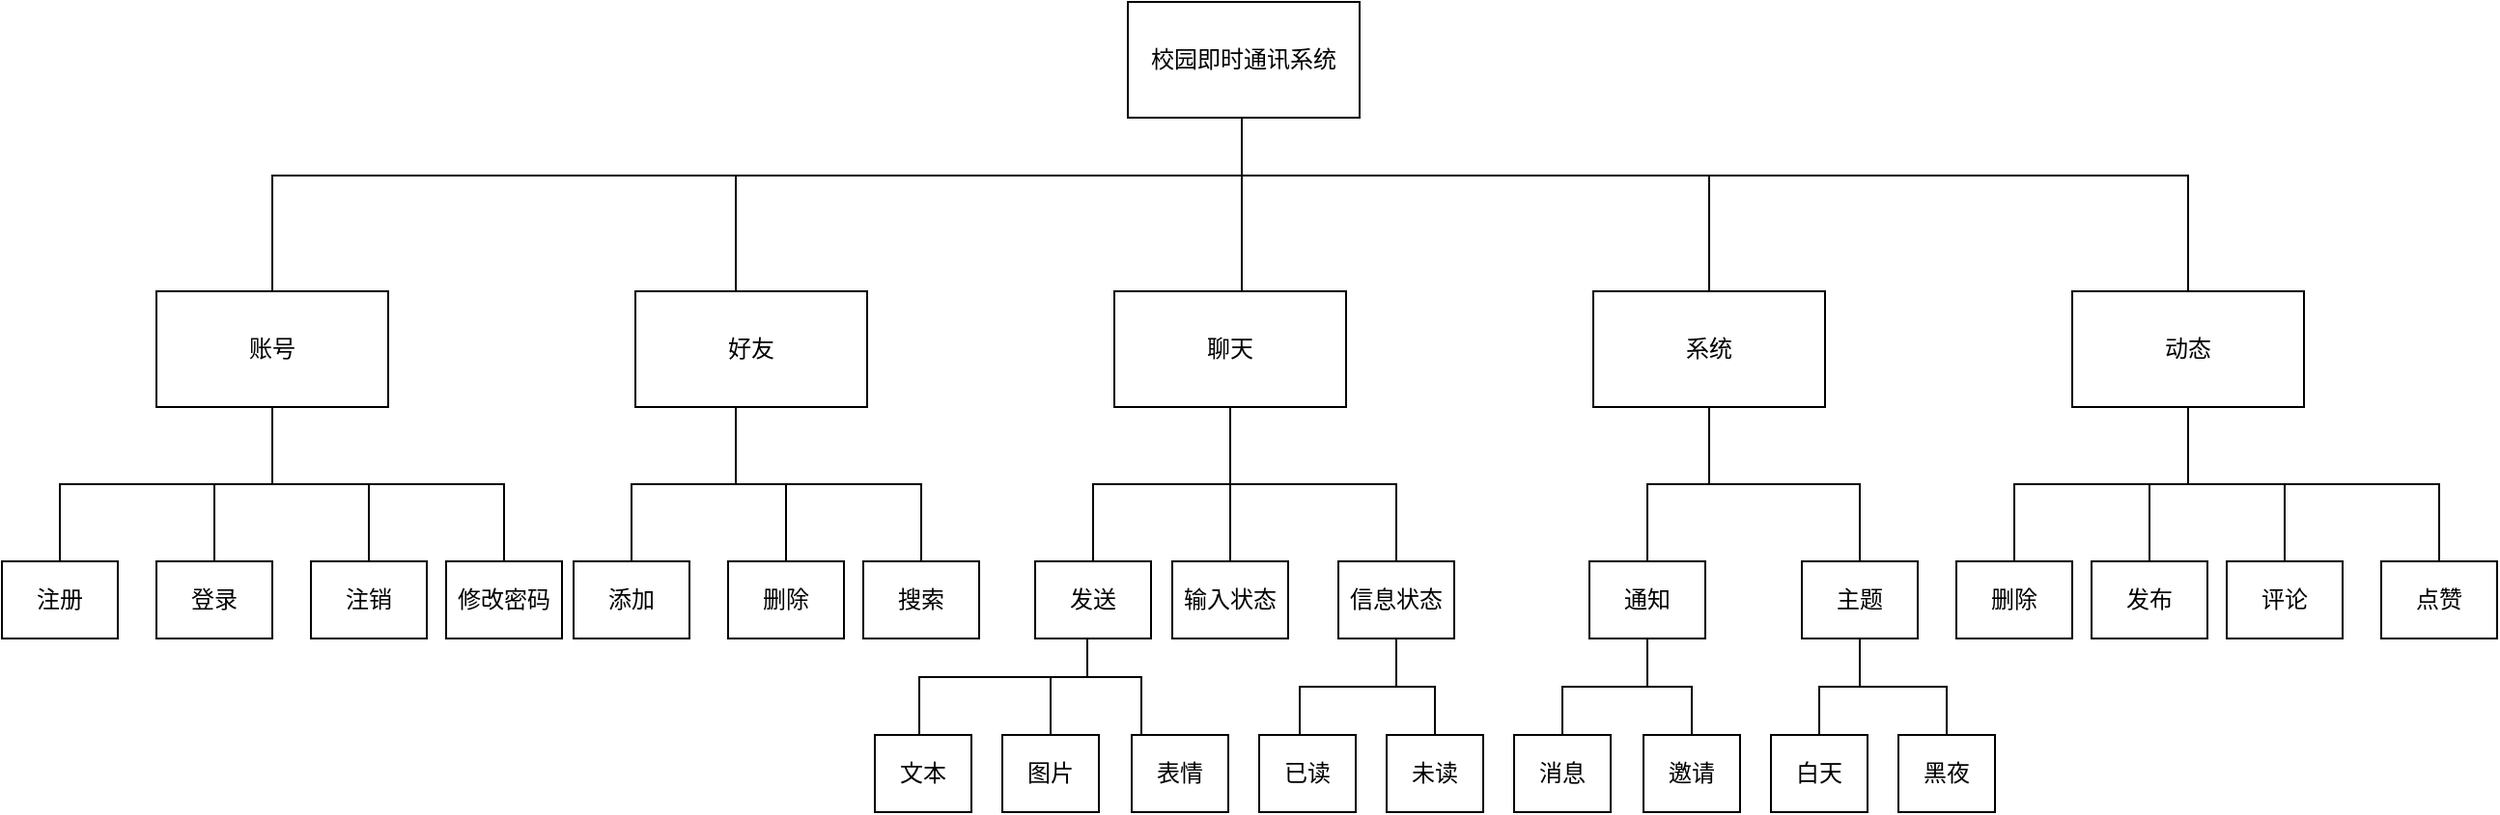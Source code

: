 <mxfile version="21.1.8" type="github">
  <diagram name="第 1 页" id="7n7bSdjgMh7ok8gSC0js">
    <mxGraphModel dx="1713" dy="1098" grid="1" gridSize="10" guides="1" tooltips="1" connect="0" arrows="1" fold="1" page="0" pageScale="1" pageWidth="827" pageHeight="1169" math="0" shadow="0">
      <root>
        <mxCell id="0" />
        <mxCell id="1" parent="0" />
        <mxCell id="n1FAAtHkUNfL_HuKw8F_-42" style="edgeStyle=orthogonalEdgeStyle;rounded=0;orthogonalLoop=1;jettySize=auto;html=1;entryX=0.5;entryY=0;entryDx=0;entryDy=0;strokeColor=default;endArrow=none;endFill=0;" parent="1" source="n1FAAtHkUNfL_HuKw8F_-1" target="n1FAAtHkUNfL_HuKw8F_-4" edge="1">
          <mxGeometry relative="1" as="geometry">
            <Array as="points">
              <mxPoint x="400" y="40" />
              <mxPoint x="138" y="40" />
              <mxPoint x="138" y="100" />
            </Array>
          </mxGeometry>
        </mxCell>
        <mxCell id="n1FAAtHkUNfL_HuKw8F_-43" style="edgeStyle=orthogonalEdgeStyle;rounded=0;orthogonalLoop=1;jettySize=auto;html=1;entryX=0.5;entryY=0;entryDx=0;entryDy=0;strokeColor=default;endArrow=none;endFill=0;" parent="1" source="n1FAAtHkUNfL_HuKw8F_-1" target="n1FAAtHkUNfL_HuKw8F_-5" edge="1">
          <mxGeometry relative="1" as="geometry">
            <Array as="points">
              <mxPoint x="400" y="100" />
            </Array>
          </mxGeometry>
        </mxCell>
        <mxCell id="n1FAAtHkUNfL_HuKw8F_-45" style="edgeStyle=orthogonalEdgeStyle;rounded=0;orthogonalLoop=1;jettySize=auto;html=1;strokeColor=default;endArrow=none;endFill=0;" parent="1" source="n1FAAtHkUNfL_HuKw8F_-1" target="n1FAAtHkUNfL_HuKw8F_-7" edge="1">
          <mxGeometry relative="1" as="geometry">
            <Array as="points">
              <mxPoint x="400" y="40" />
              <mxPoint x="890" y="40" />
            </Array>
          </mxGeometry>
        </mxCell>
        <mxCell id="n1FAAtHkUNfL_HuKw8F_-46" style="edgeStyle=orthogonalEdgeStyle;rounded=0;orthogonalLoop=1;jettySize=auto;html=1;entryX=0.5;entryY=0;entryDx=0;entryDy=0;strokeColor=default;endArrow=none;endFill=0;" parent="1" source="n1FAAtHkUNfL_HuKw8F_-1" target="n1FAAtHkUNfL_HuKw8F_-3" edge="1">
          <mxGeometry relative="1" as="geometry">
            <Array as="points">
              <mxPoint x="400" y="40" />
              <mxPoint x="-102" y="40" />
            </Array>
          </mxGeometry>
        </mxCell>
        <mxCell id="n1FAAtHkUNfL_HuKw8F_-71" style="edgeStyle=orthogonalEdgeStyle;rounded=0;orthogonalLoop=1;jettySize=auto;html=1;endArrow=none;endFill=0;" parent="1" source="n1FAAtHkUNfL_HuKw8F_-1" target="n1FAAtHkUNfL_HuKw8F_-6" edge="1">
          <mxGeometry relative="1" as="geometry">
            <Array as="points">
              <mxPoint x="400" y="40" />
              <mxPoint x="642" y="40" />
            </Array>
          </mxGeometry>
        </mxCell>
        <mxCell id="n1FAAtHkUNfL_HuKw8F_-1" value="校园即时通讯系统" style="rounded=0;whiteSpace=wrap;html=1;strokeColor=default;" parent="1" vertex="1">
          <mxGeometry x="341" y="-50" width="120" height="60" as="geometry" />
        </mxCell>
        <mxCell id="n1FAAtHkUNfL_HuKw8F_-2" style="edgeStyle=orthogonalEdgeStyle;rounded=0;orthogonalLoop=1;jettySize=auto;html=1;exitX=0.5;exitY=1;exitDx=0;exitDy=0;strokeColor=default;" parent="1" source="n1FAAtHkUNfL_HuKw8F_-1" target="n1FAAtHkUNfL_HuKw8F_-1" edge="1">
          <mxGeometry relative="1" as="geometry" />
        </mxCell>
        <mxCell id="n1FAAtHkUNfL_HuKw8F_-23" style="edgeStyle=orthogonalEdgeStyle;rounded=0;orthogonalLoop=1;jettySize=auto;html=1;strokeColor=default;endArrow=none;endFill=0;" parent="1" source="n1FAAtHkUNfL_HuKw8F_-3" target="n1FAAtHkUNfL_HuKw8F_-8" edge="1">
          <mxGeometry relative="1" as="geometry">
            <Array as="points">
              <mxPoint x="-102" y="200" />
              <mxPoint x="-212" y="200" />
            </Array>
          </mxGeometry>
        </mxCell>
        <mxCell id="n1FAAtHkUNfL_HuKw8F_-24" style="edgeStyle=orthogonalEdgeStyle;rounded=0;orthogonalLoop=1;jettySize=auto;html=1;entryX=0.5;entryY=0;entryDx=0;entryDy=0;strokeColor=default;endArrow=none;endFill=0;" parent="1" source="n1FAAtHkUNfL_HuKw8F_-3" target="n1FAAtHkUNfL_HuKw8F_-9" edge="1">
          <mxGeometry relative="1" as="geometry">
            <Array as="points">
              <mxPoint x="-102" y="200" />
              <mxPoint x="-132" y="200" />
            </Array>
          </mxGeometry>
        </mxCell>
        <mxCell id="n1FAAtHkUNfL_HuKw8F_-25" style="edgeStyle=orthogonalEdgeStyle;rounded=0;orthogonalLoop=1;jettySize=auto;html=1;entryX=0.5;entryY=0;entryDx=0;entryDy=0;strokeColor=default;endArrow=none;endFill=0;" parent="1" source="n1FAAtHkUNfL_HuKw8F_-3" target="n1FAAtHkUNfL_HuKw8F_-10" edge="1">
          <mxGeometry relative="1" as="geometry">
            <Array as="points">
              <mxPoint x="-102" y="200" />
              <mxPoint x="-52" y="200" />
            </Array>
          </mxGeometry>
        </mxCell>
        <mxCell id="n1FAAtHkUNfL_HuKw8F_-26" style="edgeStyle=orthogonalEdgeStyle;rounded=0;orthogonalLoop=1;jettySize=auto;html=1;entryX=0.5;entryY=0;entryDx=0;entryDy=0;strokeColor=default;endArrow=none;endFill=0;" parent="1" source="n1FAAtHkUNfL_HuKw8F_-3" target="n1FAAtHkUNfL_HuKw8F_-11" edge="1">
          <mxGeometry relative="1" as="geometry">
            <Array as="points">
              <mxPoint x="-102" y="200" />
              <mxPoint x="18" y="200" />
            </Array>
          </mxGeometry>
        </mxCell>
        <mxCell id="n1FAAtHkUNfL_HuKw8F_-3" value="账号" style="rounded=0;whiteSpace=wrap;html=1;strokeColor=default;" parent="1" vertex="1">
          <mxGeometry x="-162" y="100" width="120" height="60" as="geometry" />
        </mxCell>
        <mxCell id="n1FAAtHkUNfL_HuKw8F_-27" style="edgeStyle=orthogonalEdgeStyle;rounded=0;orthogonalLoop=1;jettySize=auto;html=1;entryX=0.5;entryY=0;entryDx=0;entryDy=0;strokeColor=default;endArrow=none;endFill=0;" parent="1" source="n1FAAtHkUNfL_HuKw8F_-4" target="n1FAAtHkUNfL_HuKw8F_-12" edge="1">
          <mxGeometry relative="1" as="geometry">
            <Array as="points">
              <mxPoint x="138" y="200" />
              <mxPoint x="84" y="200" />
            </Array>
          </mxGeometry>
        </mxCell>
        <mxCell id="n1FAAtHkUNfL_HuKw8F_-53" style="edgeStyle=orthogonalEdgeStyle;rounded=0;orthogonalLoop=1;jettySize=auto;html=1;strokeColor=default;endArrow=none;endFill=0;" parent="1" source="n1FAAtHkUNfL_HuKw8F_-4" target="n1FAAtHkUNfL_HuKw8F_-13" edge="1">
          <mxGeometry relative="1" as="geometry">
            <Array as="points">
              <mxPoint x="138" y="200" />
              <mxPoint x="164" y="200" />
            </Array>
          </mxGeometry>
        </mxCell>
        <mxCell id="n1FAAtHkUNfL_HuKw8F_-54" style="edgeStyle=orthogonalEdgeStyle;rounded=0;orthogonalLoop=1;jettySize=auto;html=1;strokeColor=default;endArrow=none;endFill=0;" parent="1" source="n1FAAtHkUNfL_HuKw8F_-4" target="n1FAAtHkUNfL_HuKw8F_-14" edge="1">
          <mxGeometry relative="1" as="geometry">
            <Array as="points">
              <mxPoint x="138" y="200" />
              <mxPoint x="234" y="200" />
            </Array>
          </mxGeometry>
        </mxCell>
        <mxCell id="n1FAAtHkUNfL_HuKw8F_-4" value="好友" style="rounded=0;whiteSpace=wrap;html=1;strokeColor=default;" parent="1" vertex="1">
          <mxGeometry x="86" y="100" width="120" height="60" as="geometry" />
        </mxCell>
        <mxCell id="n1FAAtHkUNfL_HuKw8F_-40" style="edgeStyle=orthogonalEdgeStyle;rounded=0;orthogonalLoop=1;jettySize=auto;html=1;entryX=0.5;entryY=0;entryDx=0;entryDy=0;strokeColor=default;endArrow=none;endFill=0;" parent="1" source="n1FAAtHkUNfL_HuKw8F_-5" target="n1FAAtHkUNfL_HuKw8F_-15" edge="1">
          <mxGeometry relative="1" as="geometry" />
        </mxCell>
        <mxCell id="n1FAAtHkUNfL_HuKw8F_-41" style="edgeStyle=orthogonalEdgeStyle;rounded=0;orthogonalLoop=1;jettySize=auto;html=1;strokeColor=default;endArrow=none;endFill=0;" parent="1" source="n1FAAtHkUNfL_HuKw8F_-5" target="n1FAAtHkUNfL_HuKw8F_-16" edge="1">
          <mxGeometry relative="1" as="geometry" />
        </mxCell>
        <mxCell id="siFMxxZxPGsXGM6YCP0W-2" style="edgeStyle=orthogonalEdgeStyle;rounded=0;orthogonalLoop=1;jettySize=auto;html=1;endArrow=none;endFill=0;" edge="1" parent="1" source="n1FAAtHkUNfL_HuKw8F_-5" target="siFMxxZxPGsXGM6YCP0W-1">
          <mxGeometry relative="1" as="geometry" />
        </mxCell>
        <mxCell id="n1FAAtHkUNfL_HuKw8F_-5" value="聊天" style="rounded=0;whiteSpace=wrap;html=1;strokeColor=default;" parent="1" vertex="1">
          <mxGeometry x="334" y="100" width="120" height="60" as="geometry" />
        </mxCell>
        <mxCell id="n1FAAtHkUNfL_HuKw8F_-47" style="edgeStyle=orthogonalEdgeStyle;rounded=0;orthogonalLoop=1;jettySize=auto;html=1;entryX=0.5;entryY=0;entryDx=0;entryDy=0;strokeColor=default;endArrow=none;endFill=0;" parent="1" source="n1FAAtHkUNfL_HuKw8F_-6" target="n1FAAtHkUNfL_HuKw8F_-17" edge="1">
          <mxGeometry relative="1" as="geometry">
            <Array as="points">
              <mxPoint x="642" y="200" />
              <mxPoint x="610" y="200" />
            </Array>
          </mxGeometry>
        </mxCell>
        <mxCell id="n1FAAtHkUNfL_HuKw8F_-48" style="edgeStyle=orthogonalEdgeStyle;rounded=0;orthogonalLoop=1;jettySize=auto;html=1;strokeColor=default;endArrow=none;endFill=0;" parent="1" source="n1FAAtHkUNfL_HuKw8F_-6" target="n1FAAtHkUNfL_HuKw8F_-18" edge="1">
          <mxGeometry relative="1" as="geometry" />
        </mxCell>
        <mxCell id="n1FAAtHkUNfL_HuKw8F_-6" value="系统" style="rounded=0;whiteSpace=wrap;html=1;strokeColor=default;" parent="1" vertex="1">
          <mxGeometry x="582" y="100" width="120" height="60" as="geometry" />
        </mxCell>
        <mxCell id="n1FAAtHkUNfL_HuKw8F_-49" style="edgeStyle=orthogonalEdgeStyle;rounded=0;orthogonalLoop=1;jettySize=auto;html=1;entryX=0.5;entryY=0;entryDx=0;entryDy=0;strokeColor=default;endArrow=none;endFill=0;" parent="1" source="n1FAAtHkUNfL_HuKw8F_-7" target="n1FAAtHkUNfL_HuKw8F_-19" edge="1">
          <mxGeometry relative="1" as="geometry" />
        </mxCell>
        <mxCell id="n1FAAtHkUNfL_HuKw8F_-50" style="edgeStyle=orthogonalEdgeStyle;rounded=0;orthogonalLoop=1;jettySize=auto;html=1;strokeColor=default;endArrow=none;endFill=0;" parent="1" source="n1FAAtHkUNfL_HuKw8F_-7" target="n1FAAtHkUNfL_HuKw8F_-20" edge="1">
          <mxGeometry relative="1" as="geometry" />
        </mxCell>
        <mxCell id="n1FAAtHkUNfL_HuKw8F_-51" style="edgeStyle=orthogonalEdgeStyle;rounded=0;orthogonalLoop=1;jettySize=auto;html=1;strokeColor=default;endArrow=none;endFill=0;" parent="1" source="n1FAAtHkUNfL_HuKw8F_-7" target="n1FAAtHkUNfL_HuKw8F_-22" edge="1">
          <mxGeometry relative="1" as="geometry">
            <Array as="points">
              <mxPoint x="890" y="200" />
              <mxPoint x="1020" y="200" />
            </Array>
          </mxGeometry>
        </mxCell>
        <mxCell id="n1FAAtHkUNfL_HuKw8F_-52" style="edgeStyle=orthogonalEdgeStyle;rounded=0;orthogonalLoop=1;jettySize=auto;html=1;strokeColor=default;endArrow=none;endFill=0;" parent="1" source="n1FAAtHkUNfL_HuKw8F_-7" target="n1FAAtHkUNfL_HuKw8F_-21" edge="1">
          <mxGeometry relative="1" as="geometry" />
        </mxCell>
        <mxCell id="n1FAAtHkUNfL_HuKw8F_-7" value="动态" style="rounded=0;whiteSpace=wrap;html=1;strokeColor=default;" parent="1" vertex="1">
          <mxGeometry x="830" y="100" width="120" height="60" as="geometry" />
        </mxCell>
        <mxCell id="n1FAAtHkUNfL_HuKw8F_-8" value="注册" style="rounded=0;whiteSpace=wrap;html=1;strokeColor=default;" parent="1" vertex="1">
          <mxGeometry x="-242" y="240" width="60" height="40" as="geometry" />
        </mxCell>
        <mxCell id="n1FAAtHkUNfL_HuKw8F_-9" value="登录" style="rounded=0;whiteSpace=wrap;html=1;strokeColor=default;" parent="1" vertex="1">
          <mxGeometry x="-162" y="240" width="60" height="40" as="geometry" />
        </mxCell>
        <mxCell id="n1FAAtHkUNfL_HuKw8F_-10" value="注销" style="rounded=0;whiteSpace=wrap;html=1;strokeColor=default;" parent="1" vertex="1">
          <mxGeometry x="-82" y="240" width="60" height="40" as="geometry" />
        </mxCell>
        <mxCell id="n1FAAtHkUNfL_HuKw8F_-11" value="修改密码" style="rounded=0;whiteSpace=wrap;html=1;strokeColor=default;" parent="1" vertex="1">
          <mxGeometry x="-12" y="240" width="60" height="40" as="geometry" />
        </mxCell>
        <mxCell id="n1FAAtHkUNfL_HuKw8F_-12" value="添加" style="rounded=0;whiteSpace=wrap;html=1;strokeColor=default;" parent="1" vertex="1">
          <mxGeometry x="54" y="240" width="60" height="40" as="geometry" />
        </mxCell>
        <mxCell id="n1FAAtHkUNfL_HuKw8F_-13" value="删除" style="rounded=0;whiteSpace=wrap;html=1;strokeColor=default;" parent="1" vertex="1">
          <mxGeometry x="134" y="240" width="60" height="40" as="geometry" />
        </mxCell>
        <mxCell id="n1FAAtHkUNfL_HuKw8F_-14" value="搜索" style="rounded=0;whiteSpace=wrap;html=1;strokeColor=default;" parent="1" vertex="1">
          <mxGeometry x="204" y="240" width="60" height="40" as="geometry" />
        </mxCell>
        <mxCell id="n1FAAtHkUNfL_HuKw8F_-55" style="edgeStyle=orthogonalEdgeStyle;rounded=0;orthogonalLoop=1;jettySize=auto;html=1;strokeColor=default;endArrow=none;endFill=0;" parent="1" source="n1FAAtHkUNfL_HuKw8F_-15" target="n1FAAtHkUNfL_HuKw8F_-28" edge="1">
          <mxGeometry relative="1" as="geometry">
            <Array as="points">
              <mxPoint x="320" y="300" />
              <mxPoint x="233" y="300" />
            </Array>
          </mxGeometry>
        </mxCell>
        <mxCell id="n1FAAtHkUNfL_HuKw8F_-57" style="edgeStyle=orthogonalEdgeStyle;rounded=0;orthogonalLoop=1;jettySize=auto;html=1;entryX=0.5;entryY=0;entryDx=0;entryDy=0;strokeColor=default;endArrow=none;endFill=0;" parent="1" source="n1FAAtHkUNfL_HuKw8F_-15" target="n1FAAtHkUNfL_HuKw8F_-29" edge="1">
          <mxGeometry relative="1" as="geometry">
            <Array as="points">
              <mxPoint x="320" y="300" />
              <mxPoint x="301" y="300" />
            </Array>
          </mxGeometry>
        </mxCell>
        <mxCell id="n1FAAtHkUNfL_HuKw8F_-58" style="edgeStyle=orthogonalEdgeStyle;rounded=0;orthogonalLoop=1;jettySize=auto;html=1;strokeColor=default;endArrow=none;endFill=0;" parent="1" source="n1FAAtHkUNfL_HuKw8F_-15" target="n1FAAtHkUNfL_HuKw8F_-30" edge="1">
          <mxGeometry relative="1" as="geometry">
            <Array as="points">
              <mxPoint x="320" y="300" />
              <mxPoint x="348" y="300" />
            </Array>
          </mxGeometry>
        </mxCell>
        <mxCell id="n1FAAtHkUNfL_HuKw8F_-15" value="发送" style="rounded=0;whiteSpace=wrap;html=1;strokeColor=default;" parent="1" vertex="1">
          <mxGeometry x="293" y="240" width="60" height="40" as="geometry" />
        </mxCell>
        <mxCell id="n1FAAtHkUNfL_HuKw8F_-59" style="edgeStyle=orthogonalEdgeStyle;rounded=0;orthogonalLoop=1;jettySize=auto;html=1;entryX=0.75;entryY=0;entryDx=0;entryDy=0;strokeColor=default;endArrow=none;endFill=0;" parent="1" source="n1FAAtHkUNfL_HuKw8F_-16" target="n1FAAtHkUNfL_HuKw8F_-34" edge="1">
          <mxGeometry relative="1" as="geometry">
            <Array as="points">
              <mxPoint x="480" y="305" />
              <mxPoint x="430" y="305" />
              <mxPoint x="430" y="330" />
            </Array>
          </mxGeometry>
        </mxCell>
        <mxCell id="n1FAAtHkUNfL_HuKw8F_-60" style="edgeStyle=orthogonalEdgeStyle;rounded=0;orthogonalLoop=1;jettySize=auto;html=1;entryX=0.5;entryY=0;entryDx=0;entryDy=0;strokeColor=default;endArrow=none;endFill=0;" parent="1" source="n1FAAtHkUNfL_HuKw8F_-16" target="n1FAAtHkUNfL_HuKw8F_-35" edge="1">
          <mxGeometry relative="1" as="geometry" />
        </mxCell>
        <mxCell id="n1FAAtHkUNfL_HuKw8F_-16" value="信息状态" style="rounded=0;whiteSpace=wrap;html=1;strokeColor=default;" parent="1" vertex="1">
          <mxGeometry x="450" y="240" width="60" height="40" as="geometry" />
        </mxCell>
        <mxCell id="n1FAAtHkUNfL_HuKw8F_-61" style="edgeStyle=orthogonalEdgeStyle;rounded=0;orthogonalLoop=1;jettySize=auto;html=1;entryX=0.5;entryY=0;entryDx=0;entryDy=0;strokeColor=default;endArrow=none;endFill=0;" parent="1" source="n1FAAtHkUNfL_HuKw8F_-17" target="n1FAAtHkUNfL_HuKw8F_-36" edge="1">
          <mxGeometry relative="1" as="geometry" />
        </mxCell>
        <mxCell id="n1FAAtHkUNfL_HuKw8F_-62" style="edgeStyle=orthogonalEdgeStyle;rounded=0;orthogonalLoop=1;jettySize=auto;html=1;strokeColor=default;endArrow=none;endFill=0;" parent="1" source="n1FAAtHkUNfL_HuKw8F_-17" target="n1FAAtHkUNfL_HuKw8F_-37" edge="1">
          <mxGeometry relative="1" as="geometry" />
        </mxCell>
        <mxCell id="n1FAAtHkUNfL_HuKw8F_-17" value="通知" style="rounded=0;whiteSpace=wrap;html=1;strokeColor=default;" parent="1" vertex="1">
          <mxGeometry x="580" y="240" width="60" height="40" as="geometry" />
        </mxCell>
        <mxCell id="n1FAAtHkUNfL_HuKw8F_-64" style="edgeStyle=orthogonalEdgeStyle;rounded=0;orthogonalLoop=1;jettySize=auto;html=1;strokeColor=default;endArrow=none;endFill=0;" parent="1" source="n1FAAtHkUNfL_HuKw8F_-18" target="n1FAAtHkUNfL_HuKw8F_-38" edge="1">
          <mxGeometry relative="1" as="geometry" />
        </mxCell>
        <mxCell id="n1FAAtHkUNfL_HuKw8F_-65" style="edgeStyle=orthogonalEdgeStyle;rounded=0;orthogonalLoop=1;jettySize=auto;html=1;entryX=0.5;entryY=0;entryDx=0;entryDy=0;strokeColor=default;endArrow=none;endFill=0;" parent="1" source="n1FAAtHkUNfL_HuKw8F_-18" target="n1FAAtHkUNfL_HuKw8F_-39" edge="1">
          <mxGeometry relative="1" as="geometry" />
        </mxCell>
        <mxCell id="n1FAAtHkUNfL_HuKw8F_-18" value="主题" style="rounded=0;whiteSpace=wrap;html=1;strokeColor=default;" parent="1" vertex="1">
          <mxGeometry x="690" y="240" width="60" height="40" as="geometry" />
        </mxCell>
        <mxCell id="n1FAAtHkUNfL_HuKw8F_-19" value="删除" style="rounded=0;whiteSpace=wrap;html=1;strokeColor=default;" parent="1" vertex="1">
          <mxGeometry x="770" y="240" width="60" height="40" as="geometry" />
        </mxCell>
        <mxCell id="n1FAAtHkUNfL_HuKw8F_-20" value="发布" style="rounded=0;whiteSpace=wrap;html=1;strokeColor=default;" parent="1" vertex="1">
          <mxGeometry x="840" y="240" width="60" height="40" as="geometry" />
        </mxCell>
        <mxCell id="n1FAAtHkUNfL_HuKw8F_-21" value="评论" style="rounded=0;whiteSpace=wrap;html=1;strokeColor=default;" parent="1" vertex="1">
          <mxGeometry x="910" y="240" width="60" height="40" as="geometry" />
        </mxCell>
        <mxCell id="n1FAAtHkUNfL_HuKw8F_-22" value="点赞" style="rounded=0;whiteSpace=wrap;html=1;strokeColor=default;" parent="1" vertex="1">
          <mxGeometry x="990" y="240" width="60" height="40" as="geometry" />
        </mxCell>
        <mxCell id="n1FAAtHkUNfL_HuKw8F_-28" value="文本" style="rounded=0;whiteSpace=wrap;html=1;flipH=1;strokeColor=default;" parent="1" vertex="1">
          <mxGeometry x="210" y="330" width="50" height="40" as="geometry" />
        </mxCell>
        <mxCell id="n1FAAtHkUNfL_HuKw8F_-29" value="图片" style="rounded=0;whiteSpace=wrap;html=1;flipH=1;strokeColor=default;" parent="1" vertex="1">
          <mxGeometry x="276" y="330" width="50" height="40" as="geometry" />
        </mxCell>
        <mxCell id="n1FAAtHkUNfL_HuKw8F_-30" value="表情" style="rounded=0;whiteSpace=wrap;html=1;flipH=1;strokeColor=default;" parent="1" vertex="1">
          <mxGeometry x="343" y="330" width="50" height="40" as="geometry" />
        </mxCell>
        <mxCell id="n1FAAtHkUNfL_HuKw8F_-34" value="已读" style="rounded=0;whiteSpace=wrap;html=1;flipH=1;strokeColor=default;" parent="1" vertex="1">
          <mxGeometry x="409" y="330" width="50" height="40" as="geometry" />
        </mxCell>
        <mxCell id="n1FAAtHkUNfL_HuKw8F_-35" value="未读" style="rounded=0;whiteSpace=wrap;html=1;flipH=1;strokeColor=default;" parent="1" vertex="1">
          <mxGeometry x="475" y="330" width="50" height="40" as="geometry" />
        </mxCell>
        <mxCell id="n1FAAtHkUNfL_HuKw8F_-36" value="消息" style="rounded=0;whiteSpace=wrap;html=1;flipH=1;strokeColor=default;" parent="1" vertex="1">
          <mxGeometry x="541" y="330" width="50" height="40" as="geometry" />
        </mxCell>
        <mxCell id="n1FAAtHkUNfL_HuKw8F_-37" value="邀请" style="rounded=0;whiteSpace=wrap;html=1;flipH=1;strokeColor=default;" parent="1" vertex="1">
          <mxGeometry x="608" y="330" width="50" height="40" as="geometry" />
        </mxCell>
        <mxCell id="n1FAAtHkUNfL_HuKw8F_-38" value="白天" style="rounded=0;whiteSpace=wrap;html=1;flipH=1;strokeColor=default;" parent="1" vertex="1">
          <mxGeometry x="674" y="330" width="50" height="40" as="geometry" />
        </mxCell>
        <mxCell id="n1FAAtHkUNfL_HuKw8F_-39" value="黑夜" style="rounded=0;whiteSpace=wrap;html=1;flipH=1;strokeColor=default;" parent="1" vertex="1">
          <mxGeometry x="740" y="330" width="50" height="40" as="geometry" />
        </mxCell>
        <mxCell id="siFMxxZxPGsXGM6YCP0W-1" value="输入状态" style="rounded=0;whiteSpace=wrap;html=1;strokeColor=default;" vertex="1" parent="1">
          <mxGeometry x="364" y="240" width="60" height="40" as="geometry" />
        </mxCell>
      </root>
    </mxGraphModel>
  </diagram>
</mxfile>
